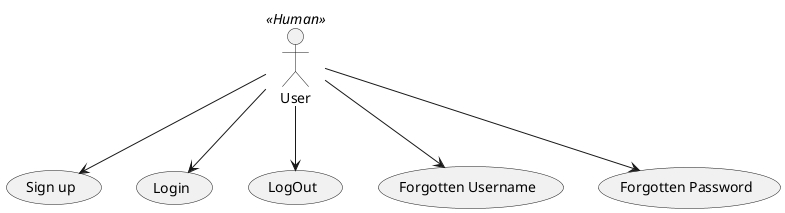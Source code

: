 @startuml
'scale 800 width
User << Human >>

    User --> (Sign up) 
    User --> (Login) 
    User --> (LogOut) 
    User --> (Forgotten Username)
    User --> (Forgotten Password)
@enduml